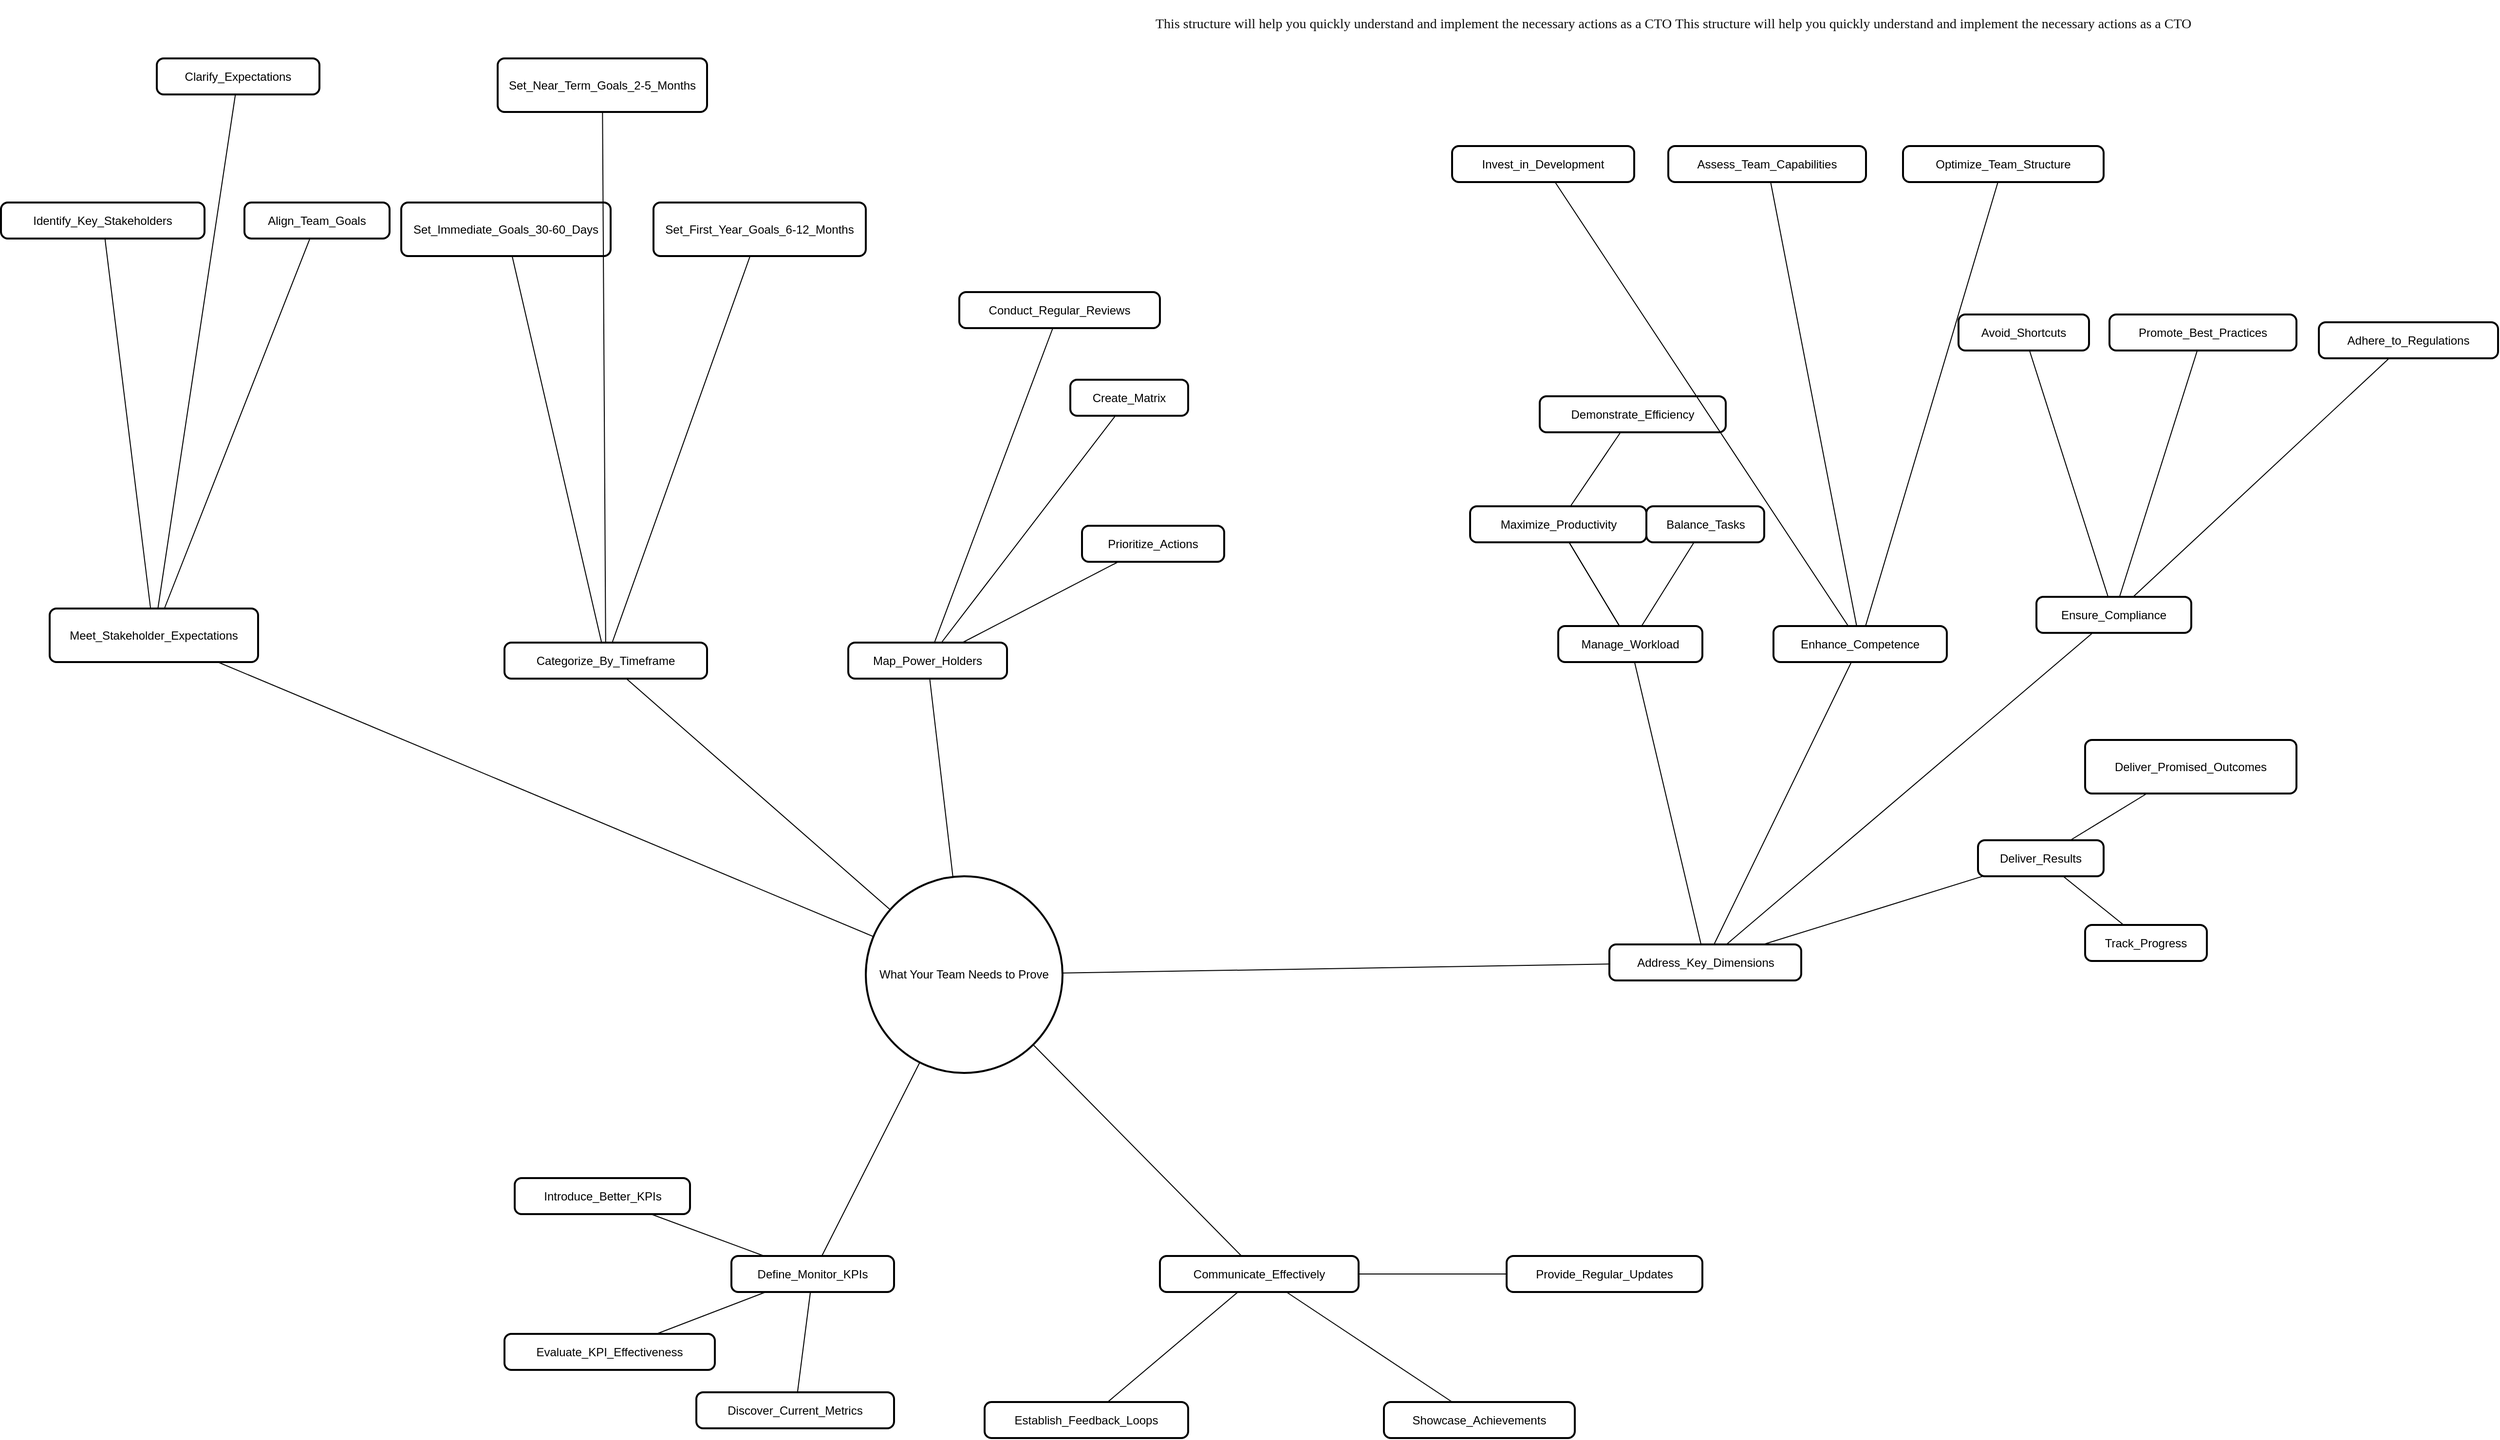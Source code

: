 <mxfile version="24.8.1">
  <diagram name="Page-1" id="ryO4jGJtHiY3zONon4wq">
    <mxGraphModel dx="1838" dy="551" grid="1" gridSize="10" guides="1" tooltips="1" connect="1" arrows="1" fold="1" page="1" pageScale="1" pageWidth="850" pageHeight="1100" math="0" shadow="0">
      <root>
        <mxCell id="0" />
        <mxCell id="1" parent="0" />
        <mxCell id="XuKEFojjtkPldGJabqrt-1" value="What Your Team Needs to Prove" style="ellipse;aspect=fixed;strokeWidth=2;whiteSpace=wrap;" vertex="1" parent="1">
          <mxGeometry x="248" y="950" width="202" height="202" as="geometry" />
        </mxCell>
        <mxCell id="XuKEFojjtkPldGJabqrt-2" value="Meet_Stakeholder_Expectations" style="rounded=1;absoluteArcSize=1;arcSize=14;whiteSpace=wrap;strokeWidth=2;" vertex="1" parent="1">
          <mxGeometry x="-590" y="675" width="214" height="55" as="geometry" />
        </mxCell>
        <mxCell id="XuKEFojjtkPldGJabqrt-3" value="Identify_Key_Stakeholders" style="rounded=1;absoluteArcSize=1;arcSize=14;whiteSpace=wrap;strokeWidth=2;" vertex="1" parent="1">
          <mxGeometry x="-640" y="258" width="209" height="37" as="geometry" />
        </mxCell>
        <mxCell id="XuKEFojjtkPldGJabqrt-4" value="Clarify_Expectations" style="rounded=1;absoluteArcSize=1;arcSize=14;whiteSpace=wrap;strokeWidth=2;" vertex="1" parent="1">
          <mxGeometry x="-480" y="110" width="167" height="37" as="geometry" />
        </mxCell>
        <mxCell id="XuKEFojjtkPldGJabqrt-5" value="Align_Team_Goals" style="rounded=1;absoluteArcSize=1;arcSize=14;whiteSpace=wrap;strokeWidth=2;" vertex="1" parent="1">
          <mxGeometry x="-390" y="258" width="149" height="37" as="geometry" />
        </mxCell>
        <mxCell id="XuKEFojjtkPldGJabqrt-6" value="Define_Monitor_KPIs" style="rounded=1;absoluteArcSize=1;arcSize=14;whiteSpace=wrap;strokeWidth=2;" vertex="1" parent="1">
          <mxGeometry x="110" y="1340" width="167" height="37" as="geometry" />
        </mxCell>
        <mxCell id="XuKEFojjtkPldGJabqrt-7" value="Discover_Current_Metrics" style="rounded=1;absoluteArcSize=1;arcSize=14;whiteSpace=wrap;strokeWidth=2;" vertex="1" parent="1">
          <mxGeometry x="74" y="1480" width="203" height="37" as="geometry" />
        </mxCell>
        <mxCell id="XuKEFojjtkPldGJabqrt-8" value="Evaluate_KPI_Effectiveness" style="rounded=1;absoluteArcSize=1;arcSize=14;whiteSpace=wrap;strokeWidth=2;" vertex="1" parent="1">
          <mxGeometry x="-123" y="1420" width="216" height="37" as="geometry" />
        </mxCell>
        <mxCell id="XuKEFojjtkPldGJabqrt-9" value="Introduce_Better_KPIs" style="rounded=1;absoluteArcSize=1;arcSize=14;whiteSpace=wrap;strokeWidth=2;" vertex="1" parent="1">
          <mxGeometry x="-112.5" y="1260" width="180" height="37" as="geometry" />
        </mxCell>
        <mxCell id="XuKEFojjtkPldGJabqrt-10" value="Categorize_By_Timeframe" style="rounded=1;absoluteArcSize=1;arcSize=14;whiteSpace=wrap;strokeWidth=2;" vertex="1" parent="1">
          <mxGeometry x="-123" y="710" width="208" height="37" as="geometry" />
        </mxCell>
        <mxCell id="XuKEFojjtkPldGJabqrt-11" value="Set_Immediate_Goals_30-60_Days" style="rounded=1;absoluteArcSize=1;arcSize=14;whiteSpace=wrap;strokeWidth=2;" vertex="1" parent="1">
          <mxGeometry x="-229" y="258" width="215" height="55" as="geometry" />
        </mxCell>
        <mxCell id="XuKEFojjtkPldGJabqrt-12" value="Set_Near_Term_Goals_2-5_Months" style="rounded=1;absoluteArcSize=1;arcSize=14;whiteSpace=wrap;strokeWidth=2;" vertex="1" parent="1">
          <mxGeometry x="-130" y="110" width="215" height="55" as="geometry" />
        </mxCell>
        <mxCell id="XuKEFojjtkPldGJabqrt-13" value="Set_First_Year_Goals_6-12_Months" style="rounded=1;absoluteArcSize=1;arcSize=14;whiteSpace=wrap;strokeWidth=2;" vertex="1" parent="1">
          <mxGeometry x="30" y="258" width="218" height="55" as="geometry" />
        </mxCell>
        <mxCell id="XuKEFojjtkPldGJabqrt-14" value="Address_Key_Dimensions" style="rounded=1;absoluteArcSize=1;arcSize=14;whiteSpace=wrap;strokeWidth=2;" vertex="1" parent="1">
          <mxGeometry x="1011.5" y="1020" width="197" height="37" as="geometry" />
        </mxCell>
        <mxCell id="XuKEFojjtkPldGJabqrt-15" value="Deliver_Results" style="rounded=1;absoluteArcSize=1;arcSize=14;whiteSpace=wrap;strokeWidth=2;" vertex="1" parent="1">
          <mxGeometry x="1390" y="913" width="129" height="37" as="geometry" />
        </mxCell>
        <mxCell id="XuKEFojjtkPldGJabqrt-16" value="Deliver_Promised_Outcomes" style="rounded=1;absoluteArcSize=1;arcSize=14;whiteSpace=wrap;strokeWidth=2;" vertex="1" parent="1">
          <mxGeometry x="1500" y="810" width="217" height="55" as="geometry" />
        </mxCell>
        <mxCell id="XuKEFojjtkPldGJabqrt-17" value="Track_Progress" style="rounded=1;absoluteArcSize=1;arcSize=14;whiteSpace=wrap;strokeWidth=2;" vertex="1" parent="1">
          <mxGeometry x="1500" y="1000" width="125" height="37" as="geometry" />
        </mxCell>
        <mxCell id="XuKEFojjtkPldGJabqrt-18" value="Enhance_Competence" style="rounded=1;absoluteArcSize=1;arcSize=14;whiteSpace=wrap;strokeWidth=2;" vertex="1" parent="1">
          <mxGeometry x="1180" y="693" width="178" height="37" as="geometry" />
        </mxCell>
        <mxCell id="XuKEFojjtkPldGJabqrt-19" value="Assess_Team_Capabilities" style="rounded=1;absoluteArcSize=1;arcSize=14;whiteSpace=wrap;strokeWidth=2;" vertex="1" parent="1">
          <mxGeometry x="1072" y="200" width="203" height="37" as="geometry" />
        </mxCell>
        <mxCell id="XuKEFojjtkPldGJabqrt-20" value="Invest_in_Development" style="rounded=1;absoluteArcSize=1;arcSize=14;whiteSpace=wrap;strokeWidth=2;" vertex="1" parent="1">
          <mxGeometry x="850" y="200" width="187" height="37" as="geometry" />
        </mxCell>
        <mxCell id="XuKEFojjtkPldGJabqrt-21" value="Optimize_Team_Structure" style="rounded=1;absoluteArcSize=1;arcSize=14;whiteSpace=wrap;strokeWidth=2;" vertex="1" parent="1">
          <mxGeometry x="1313" y="200" width="206" height="37" as="geometry" />
        </mxCell>
        <mxCell id="XuKEFojjtkPldGJabqrt-22" value="Manage_Workload" style="rounded=1;absoluteArcSize=1;arcSize=14;whiteSpace=wrap;strokeWidth=2;" vertex="1" parent="1">
          <mxGeometry x="959" y="693" width="148" height="37" as="geometry" />
        </mxCell>
        <mxCell id="XuKEFojjtkPldGJabqrt-24" value="Balance_Tasks" style="rounded=1;absoluteArcSize=1;arcSize=14;whiteSpace=wrap;strokeWidth=2;" vertex="1" parent="1">
          <mxGeometry x="1049.5" y="570" width="121" height="37" as="geometry" />
        </mxCell>
        <mxCell id="XuKEFojjtkPldGJabqrt-25" value="Demonstrate_Efficiency" style="rounded=1;absoluteArcSize=1;arcSize=14;whiteSpace=wrap;strokeWidth=2;" vertex="1" parent="1">
          <mxGeometry x="940" y="457" width="191" height="37" as="geometry" />
        </mxCell>
        <mxCell id="XuKEFojjtkPldGJabqrt-26" value="Ensure_Compliance" style="rounded=1;absoluteArcSize=1;arcSize=14;whiteSpace=wrap;strokeWidth=2;" vertex="1" parent="1">
          <mxGeometry x="1450" y="663" width="159" height="37" as="geometry" />
        </mxCell>
        <mxCell id="XuKEFojjtkPldGJabqrt-27" value="Adhere_to_Regulations" style="rounded=1;absoluteArcSize=1;arcSize=14;whiteSpace=wrap;strokeWidth=2;" vertex="1" parent="1">
          <mxGeometry x="1740" y="381" width="184" height="37" as="geometry" />
        </mxCell>
        <mxCell id="XuKEFojjtkPldGJabqrt-28" value="Promote_Best_Practices" style="rounded=1;absoluteArcSize=1;arcSize=14;whiteSpace=wrap;strokeWidth=2;" vertex="1" parent="1">
          <mxGeometry x="1525" y="373" width="192" height="37" as="geometry" />
        </mxCell>
        <mxCell id="XuKEFojjtkPldGJabqrt-29" value="Avoid_Shortcuts" style="rounded=1;absoluteArcSize=1;arcSize=14;whiteSpace=wrap;strokeWidth=2;" vertex="1" parent="1">
          <mxGeometry x="1370" y="373" width="134" height="37" as="geometry" />
        </mxCell>
        <mxCell id="XuKEFojjtkPldGJabqrt-30" value="Map_Power_Holders" style="rounded=1;absoluteArcSize=1;arcSize=14;whiteSpace=wrap;strokeWidth=2;" vertex="1" parent="1">
          <mxGeometry x="230" y="710" width="163" height="37" as="geometry" />
        </mxCell>
        <mxCell id="XuKEFojjtkPldGJabqrt-31" value="Create_Matrix" style="rounded=1;absoluteArcSize=1;arcSize=14;whiteSpace=wrap;strokeWidth=2;" vertex="1" parent="1">
          <mxGeometry x="458" y="440" width="121" height="37" as="geometry" />
        </mxCell>
        <mxCell id="XuKEFojjtkPldGJabqrt-32" value="Prioritize_Actions" style="rounded=1;absoluteArcSize=1;arcSize=14;whiteSpace=wrap;strokeWidth=2;" vertex="1" parent="1">
          <mxGeometry x="470" y="590" width="146" height="37" as="geometry" />
        </mxCell>
        <mxCell id="XuKEFojjtkPldGJabqrt-33" value="Conduct_Regular_Reviews" style="rounded=1;absoluteArcSize=1;arcSize=14;whiteSpace=wrap;strokeWidth=2;" vertex="1" parent="1">
          <mxGeometry x="344" y="350" width="206" height="37" as="geometry" />
        </mxCell>
        <mxCell id="XuKEFojjtkPldGJabqrt-34" value="Communicate_Effectively" style="rounded=1;absoluteArcSize=1;arcSize=14;whiteSpace=wrap;strokeWidth=2;" vertex="1" parent="1">
          <mxGeometry x="550" y="1340" width="204" height="37" as="geometry" />
        </mxCell>
        <mxCell id="XuKEFojjtkPldGJabqrt-35" value="Provide_Regular_Updates" style="rounded=1;absoluteArcSize=1;arcSize=14;whiteSpace=wrap;strokeWidth=2;" vertex="1" parent="1">
          <mxGeometry x="906" y="1340" width="201" height="37" as="geometry" />
        </mxCell>
        <mxCell id="XuKEFojjtkPldGJabqrt-36" value="Establish_Feedback_Loops" style="rounded=1;absoluteArcSize=1;arcSize=14;whiteSpace=wrap;strokeWidth=2;" vertex="1" parent="1">
          <mxGeometry x="370" y="1490" width="209" height="37" as="geometry" />
        </mxCell>
        <mxCell id="XuKEFojjtkPldGJabqrt-37" value="Showcase_Achievements" style="rounded=1;absoluteArcSize=1;arcSize=14;whiteSpace=wrap;strokeWidth=2;" vertex="1" parent="1">
          <mxGeometry x="780" y="1490" width="196" height="37" as="geometry" />
        </mxCell>
        <mxCell id="XuKEFojjtkPldGJabqrt-38" style="endArrow=none;rounded=0;" edge="1" parent="1" source="XuKEFojjtkPldGJabqrt-1" target="XuKEFojjtkPldGJabqrt-2">
          <mxGeometry relative="1" as="geometry" />
        </mxCell>
        <mxCell id="XuKEFojjtkPldGJabqrt-39" style="endArrow=none;rounded=0;" edge="1" parent="1" source="XuKEFojjtkPldGJabqrt-1" target="XuKEFojjtkPldGJabqrt-6">
          <mxGeometry relative="1" as="geometry" />
        </mxCell>
        <mxCell id="XuKEFojjtkPldGJabqrt-40" style="endArrow=none;rounded=0;" edge="1" parent="1" source="XuKEFojjtkPldGJabqrt-1" target="XuKEFojjtkPldGJabqrt-10">
          <mxGeometry relative="1" as="geometry" />
        </mxCell>
        <mxCell id="XuKEFojjtkPldGJabqrt-41" style="endArrow=none;rounded=0;" edge="1" parent="1" source="XuKEFojjtkPldGJabqrt-1" target="XuKEFojjtkPldGJabqrt-14">
          <mxGeometry relative="1" as="geometry" />
        </mxCell>
        <mxCell id="XuKEFojjtkPldGJabqrt-42" style="endArrow=none;rounded=0;" edge="1" parent="1" source="XuKEFojjtkPldGJabqrt-1" target="XuKEFojjtkPldGJabqrt-30">
          <mxGeometry relative="1" as="geometry" />
        </mxCell>
        <mxCell id="XuKEFojjtkPldGJabqrt-43" style="endArrow=none;rounded=0;" edge="1" parent="1" source="XuKEFojjtkPldGJabqrt-1" target="XuKEFojjtkPldGJabqrt-34">
          <mxGeometry relative="1" as="geometry" />
        </mxCell>
        <mxCell id="XuKEFojjtkPldGJabqrt-44" style="endArrow=none;rounded=0;" edge="1" parent="1" source="XuKEFojjtkPldGJabqrt-2" target="XuKEFojjtkPldGJabqrt-3">
          <mxGeometry relative="1" as="geometry" />
        </mxCell>
        <mxCell id="XuKEFojjtkPldGJabqrt-45" style="endArrow=none;rounded=0;" edge="1" parent="1" source="XuKEFojjtkPldGJabqrt-2" target="XuKEFojjtkPldGJabqrt-4">
          <mxGeometry relative="1" as="geometry" />
        </mxCell>
        <mxCell id="XuKEFojjtkPldGJabqrt-46" style="endArrow=none;rounded=0;" edge="1" parent="1" source="XuKEFojjtkPldGJabqrt-2" target="XuKEFojjtkPldGJabqrt-5">
          <mxGeometry relative="1" as="geometry" />
        </mxCell>
        <mxCell id="XuKEFojjtkPldGJabqrt-47" style="endArrow=none;rounded=0;" edge="1" parent="1" source="XuKEFojjtkPldGJabqrt-6" target="XuKEFojjtkPldGJabqrt-7">
          <mxGeometry relative="1" as="geometry" />
        </mxCell>
        <mxCell id="XuKEFojjtkPldGJabqrt-48" style="endArrow=none;rounded=0;" edge="1" parent="1" source="XuKEFojjtkPldGJabqrt-6" target="XuKEFojjtkPldGJabqrt-8">
          <mxGeometry relative="1" as="geometry" />
        </mxCell>
        <mxCell id="XuKEFojjtkPldGJabqrt-49" style="endArrow=none;rounded=0;" edge="1" parent="1" source="XuKEFojjtkPldGJabqrt-6" target="XuKEFojjtkPldGJabqrt-9">
          <mxGeometry relative="1" as="geometry" />
        </mxCell>
        <mxCell id="XuKEFojjtkPldGJabqrt-50" style="endArrow=none;rounded=0;" edge="1" parent="1" source="XuKEFojjtkPldGJabqrt-10" target="XuKEFojjtkPldGJabqrt-11">
          <mxGeometry relative="1" as="geometry" />
        </mxCell>
        <mxCell id="XuKEFojjtkPldGJabqrt-51" style="endArrow=none;rounded=0;" edge="1" parent="1" source="XuKEFojjtkPldGJabqrt-10" target="XuKEFojjtkPldGJabqrt-12">
          <mxGeometry relative="1" as="geometry" />
        </mxCell>
        <mxCell id="XuKEFojjtkPldGJabqrt-52" style="endArrow=none;rounded=0;" edge="1" parent="1" source="XuKEFojjtkPldGJabqrt-10" target="XuKEFojjtkPldGJabqrt-13">
          <mxGeometry relative="1" as="geometry" />
        </mxCell>
        <mxCell id="XuKEFojjtkPldGJabqrt-53" style="endArrow=none;rounded=0;" edge="1" parent="1" source="XuKEFojjtkPldGJabqrt-14" target="XuKEFojjtkPldGJabqrt-15">
          <mxGeometry relative="1" as="geometry" />
        </mxCell>
        <mxCell id="XuKEFojjtkPldGJabqrt-54" style="endArrow=none;rounded=0;" edge="1" parent="1" source="XuKEFojjtkPldGJabqrt-14" target="XuKEFojjtkPldGJabqrt-18">
          <mxGeometry relative="1" as="geometry" />
        </mxCell>
        <mxCell id="XuKEFojjtkPldGJabqrt-55" style="endArrow=none;rounded=0;" edge="1" parent="1" source="XuKEFojjtkPldGJabqrt-14" target="XuKEFojjtkPldGJabqrt-22">
          <mxGeometry relative="1" as="geometry" />
        </mxCell>
        <mxCell id="XuKEFojjtkPldGJabqrt-56" style="endArrow=none;rounded=0;" edge="1" parent="1" source="XuKEFojjtkPldGJabqrt-14" target="XuKEFojjtkPldGJabqrt-26">
          <mxGeometry relative="1" as="geometry" />
        </mxCell>
        <mxCell id="XuKEFojjtkPldGJabqrt-57" style="endArrow=none;rounded=0;" edge="1" parent="1" source="XuKEFojjtkPldGJabqrt-15" target="XuKEFojjtkPldGJabqrt-16">
          <mxGeometry relative="1" as="geometry" />
        </mxCell>
        <mxCell id="XuKEFojjtkPldGJabqrt-58" style="endArrow=none;rounded=0;" edge="1" parent="1" source="XuKEFojjtkPldGJabqrt-15" target="XuKEFojjtkPldGJabqrt-17">
          <mxGeometry relative="1" as="geometry" />
        </mxCell>
        <mxCell id="XuKEFojjtkPldGJabqrt-59" style="endArrow=none;rounded=0;" edge="1" parent="1" source="XuKEFojjtkPldGJabqrt-18" target="XuKEFojjtkPldGJabqrt-19">
          <mxGeometry relative="1" as="geometry" />
        </mxCell>
        <mxCell id="XuKEFojjtkPldGJabqrt-60" style="endArrow=none;rounded=0;" edge="1" parent="1" source="XuKEFojjtkPldGJabqrt-18" target="XuKEFojjtkPldGJabqrt-20">
          <mxGeometry relative="1" as="geometry" />
        </mxCell>
        <mxCell id="XuKEFojjtkPldGJabqrt-61" style="endArrow=none;rounded=0;" edge="1" parent="1" source="XuKEFojjtkPldGJabqrt-18" target="XuKEFojjtkPldGJabqrt-21">
          <mxGeometry relative="1" as="geometry" />
        </mxCell>
        <mxCell id="XuKEFojjtkPldGJabqrt-62" style="endArrow=none;rounded=0;" edge="1" parent="1" source="XuKEFojjtkPldGJabqrt-22" target="XuKEFojjtkPldGJabqrt-23">
          <mxGeometry relative="1" as="geometry" />
        </mxCell>
        <mxCell id="XuKEFojjtkPldGJabqrt-63" style="endArrow=none;rounded=0;" edge="1" parent="1" source="XuKEFojjtkPldGJabqrt-22" target="XuKEFojjtkPldGJabqrt-24">
          <mxGeometry relative="1" as="geometry" />
        </mxCell>
        <mxCell id="XuKEFojjtkPldGJabqrt-64" style="endArrow=none;rounded=0;" edge="1" parent="1" source="XuKEFojjtkPldGJabqrt-23" target="XuKEFojjtkPldGJabqrt-25">
          <mxGeometry relative="1" as="geometry" />
        </mxCell>
        <mxCell id="XuKEFojjtkPldGJabqrt-65" style="endArrow=none;rounded=0;" edge="1" parent="1" source="XuKEFojjtkPldGJabqrt-26" target="XuKEFojjtkPldGJabqrt-27">
          <mxGeometry relative="1" as="geometry" />
        </mxCell>
        <mxCell id="XuKEFojjtkPldGJabqrt-66" style="endArrow=none;rounded=0;" edge="1" parent="1" source="XuKEFojjtkPldGJabqrt-26" target="XuKEFojjtkPldGJabqrt-28">
          <mxGeometry relative="1" as="geometry" />
        </mxCell>
        <mxCell id="XuKEFojjtkPldGJabqrt-67" style="endArrow=none;rounded=0;" edge="1" parent="1" source="XuKEFojjtkPldGJabqrt-26" target="XuKEFojjtkPldGJabqrt-29">
          <mxGeometry relative="1" as="geometry" />
        </mxCell>
        <mxCell id="XuKEFojjtkPldGJabqrt-68" style="endArrow=none;rounded=0;" edge="1" parent="1" source="XuKEFojjtkPldGJabqrt-30" target="XuKEFojjtkPldGJabqrt-31">
          <mxGeometry relative="1" as="geometry" />
        </mxCell>
        <mxCell id="XuKEFojjtkPldGJabqrt-69" style="endArrow=none;rounded=0;" edge="1" parent="1" source="XuKEFojjtkPldGJabqrt-30" target="XuKEFojjtkPldGJabqrt-32">
          <mxGeometry relative="1" as="geometry" />
        </mxCell>
        <mxCell id="XuKEFojjtkPldGJabqrt-70" style="endArrow=none;rounded=0;" edge="1" parent="1" source="XuKEFojjtkPldGJabqrt-30" target="XuKEFojjtkPldGJabqrt-33">
          <mxGeometry relative="1" as="geometry" />
        </mxCell>
        <mxCell id="XuKEFojjtkPldGJabqrt-71" style="endArrow=none;rounded=0;" edge="1" parent="1" source="XuKEFojjtkPldGJabqrt-34" target="XuKEFojjtkPldGJabqrt-35">
          <mxGeometry relative="1" as="geometry" />
        </mxCell>
        <mxCell id="XuKEFojjtkPldGJabqrt-72" style="endArrow=none;rounded=0;" edge="1" parent="1" source="XuKEFojjtkPldGJabqrt-34" target="XuKEFojjtkPldGJabqrt-36">
          <mxGeometry relative="1" as="geometry" />
        </mxCell>
        <mxCell id="XuKEFojjtkPldGJabqrt-73" style="endArrow=none;rounded=0;" edge="1" parent="1" source="XuKEFojjtkPldGJabqrt-34" target="XuKEFojjtkPldGJabqrt-37">
          <mxGeometry relative="1" as="geometry" />
        </mxCell>
        <mxCell id="XuKEFojjtkPldGJabqrt-75" value="" style="endArrow=none;rounded=0;" edge="1" parent="1" source="XuKEFojjtkPldGJabqrt-22" target="XuKEFojjtkPldGJabqrt-23">
          <mxGeometry relative="1" as="geometry">
            <mxPoint x="1025" y="693" as="sourcePoint" />
            <mxPoint x="834" y="277" as="targetPoint" />
          </mxGeometry>
        </mxCell>
        <mxCell id="XuKEFojjtkPldGJabqrt-23" value="Maximize_Productivity" style="rounded=1;absoluteArcSize=1;arcSize=14;whiteSpace=wrap;strokeWidth=2;" vertex="1" parent="1">
          <mxGeometry x="868.5" y="570" width="181" height="37" as="geometry" />
        </mxCell>
        <mxCell id="XuKEFojjtkPldGJabqrt-77" value="&lt;h1 style=&quot;margin-top: 0px;&quot;&gt;&lt;span style=&quot;color: rgb(14, 14, 14); font-family: &amp;quot;.SF NS&amp;quot;; font-size: 14px; background-color: initial; font-weight: normal;&quot; class=&quot;Apple-converted-space&quot;&gt;&lt;span style=&quot;background-color: initial;&quot; class=&quot;Apple-converted-space&quot;&gt;&amp;nbsp;&lt;/span&gt;&lt;span style=&quot;background-color: initial;&quot;&gt;This structure will help you quickly understand and implement the necessary actions as a CTO&lt;/span&gt;&amp;nbsp;&lt;/span&gt;&lt;span style=&quot;color: rgb(14, 14, 14); font-family: &amp;quot;.SF NS&amp;quot;; font-size: 14px; background-color: initial; font-weight: normal;&quot;&gt;This structure will help you quickly understand and implement the necessary actions as a CTO&lt;/span&gt;&lt;/h1&gt;" style="text;html=1;whiteSpace=wrap;overflow=hidden;rounded=0;" vertex="1" parent="1">
          <mxGeometry x="540" y="50" width="1150" height="230" as="geometry" />
        </mxCell>
      </root>
    </mxGraphModel>
  </diagram>
</mxfile>
